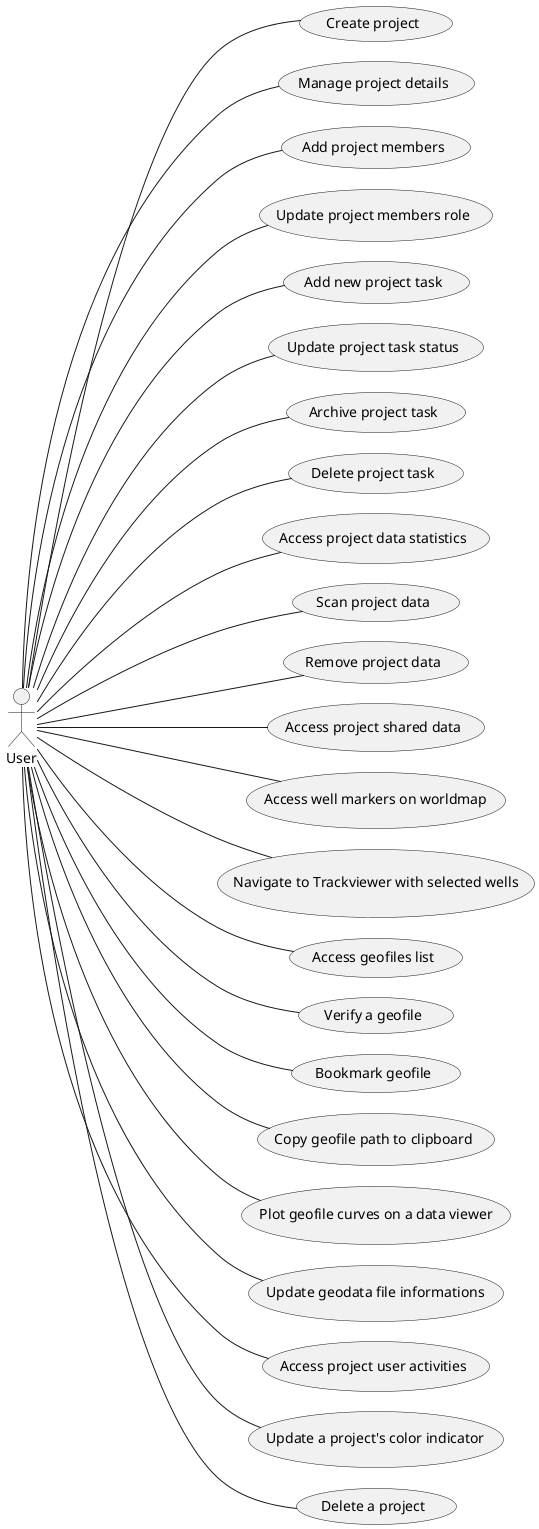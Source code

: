 @startuml global use case diagram
left to right direction

skinparam nodesep 20
skinparam ranksep 180

actor "User" as u
usecase "Create project" as uc10

usecase "Manage project details" as uc20

'usecase "Manage project members" as uc30
usecase "Add project members" as 31
usecase "Update project members role" as 32

'usecase "Manage project tasks" as uc40
usecase "Add new project task" as uc41
usecase "Update project task status" as uc42
usecase "Archive project task" as uc43
usecase "Delete project task" as uc44

usecase "Access project data statistics" as uc50

'usecase "Manage project data" as uc60
usecase "Scan project data" as uc61
usecase "Remove project data" as uc62

usecase "Access project shared data" as uc70

'usecase "Map geo data" as uc80
usecase "Access well markers on worldmap" as uc81
usecase "Navigate to Trackviewer with selected wells" as uc82

usecase "Access geofiles list" as uc90

'usecase "Manage geofile details" as uc100
usecase "Verify a geofile" as uc101
usecase "Bookmark geofile" as uc102
usecase "Copy geofile path to clipboard" as uc103
usecase "Plot geofile curves on a data viewer" as uc104
usecase "Update geodata file informations" as uc105

usecase "Access project user activities" as uc110

'usecase "Manage a project" as uc120
usecase "Update a project's color indicator" as uc121
usecase "Delete a project" as uc122


u -- uc10
u -- uc20
'u -- uc30
u -- 31
u -- 32
'u -- uc40
u -- uc41
u -- uc42
u -- uc43
u -- uc44
u -- uc50
'u -- uc60
u -- uc61
u -- uc62
u -- uc70
'u -- uc80
u -- uc81
u -- uc82
u -- uc90
u -- uc101
u -- uc102
u -- uc103
u -- uc104
u -- uc105
'u -- uc100
u -- uc110
'u -- uc120
u -- uc121
u -- uc122

@enduml
